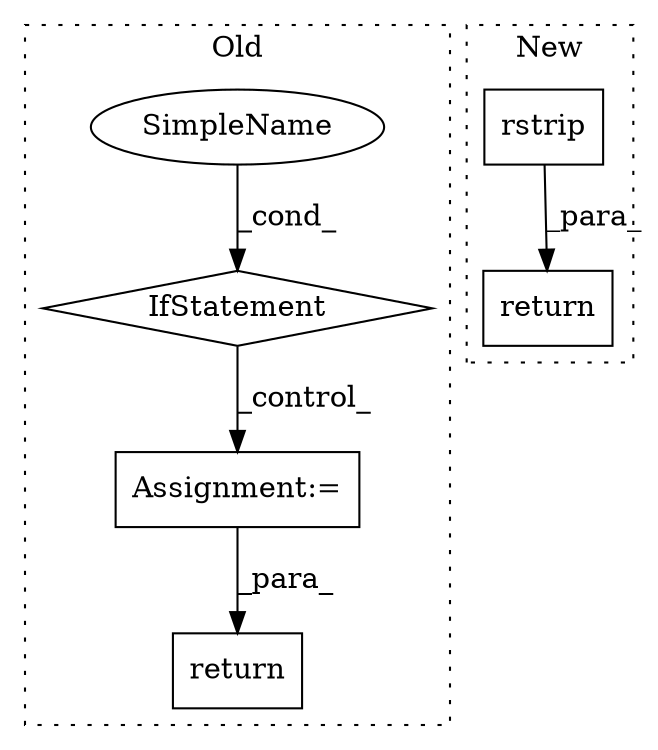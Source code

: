 digraph G {
subgraph cluster0 {
1 [label="return" a="41" s="1157" l="7" shape="box"];
4 [label="Assignment:=" a="7" s="1003" l="1" shape="box"];
5 [label="IfStatement" a="25" s="944,954" l="4,2" shape="diamond"];
6 [label="SimpleName" a="42" s="948" l="6" shape="ellipse"];
label = "Old";
style="dotted";
}
subgraph cluster1 {
2 [label="rstrip" a="32" s="1042" l="8" shape="box"];
3 [label="return" a="41" s="1000" l="7" shape="box"];
label = "New";
style="dotted";
}
2 -> 3 [label="_para_"];
4 -> 1 [label="_para_"];
5 -> 4 [label="_control_"];
6 -> 5 [label="_cond_"];
}